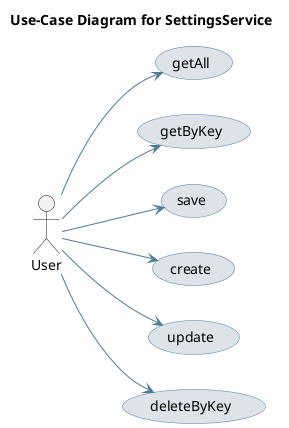 @startuml
skinparam usecase {
 BackgroundColor #DEE3E9 
 BorderColor #4D7A97 
 ArrowColor #4D7A97 
}
left to right direction
title Use-Case Diagram for SettingsService

actor User
usecase "getAll" as UC_getAll
User --> UC_getAll
usecase "getByKey" as UC_getByKey
User --> UC_getByKey
usecase "save" as UC_save
User --> UC_save
usecase "create" as UC_create
User --> UC_create
usecase "update" as UC_update
User --> UC_update
usecase "deleteByKey" as UC_deleteByKey
User --> UC_deleteByKey
@enduml